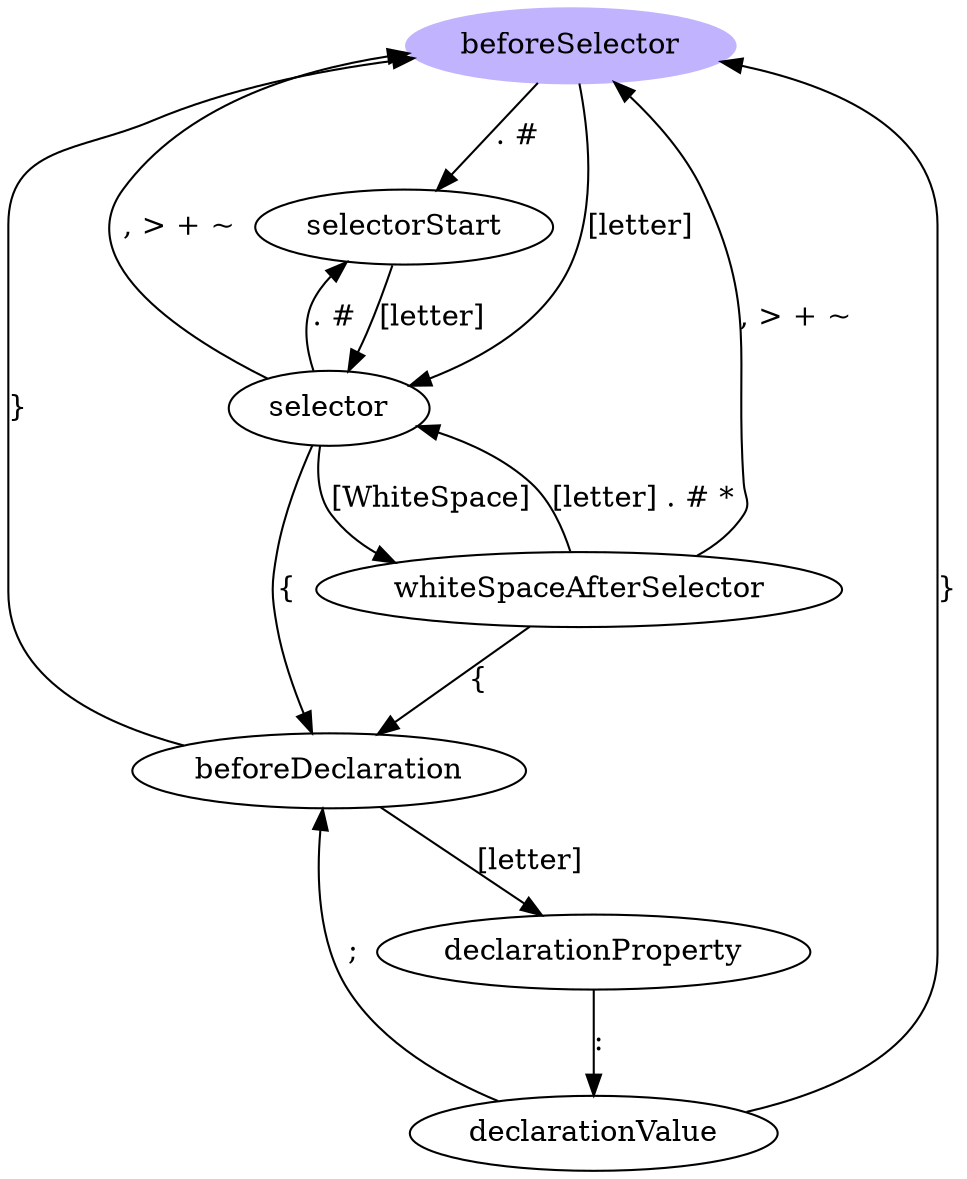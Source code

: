 // . # >
digraph lexicalParser {
  beforeSelector[style=filled,color=".7 .3 1.0"]
  beforeSelector -> selectorStart [label=". #"];
  beforeSelector -> selector [label="[letter]"];
  selectorStart -> selector [label="[letter]"];
  selector -> beforeSelector [label=", > + ~"];
  selector -> whiteSpaceAfterSelector [label="[WhiteSpace]"];
  selector -> beforeDeclaration [label="{"]
  selector -> selectorStart [label=". #"]
  whiteSpaceAfterSelector -> beforeSelector[label=", > + ~"];
  whiteSpaceAfterSelector -> beforeDeclaration[label="{"];
  whiteSpaceAfterSelector -> selector[label="[letter] . # *"];
  beforeDeclaration -> declarationProperty [label="[letter]"]
  beforeDeclaration -> beforeSelector [label="}"]
  declarationProperty -> declarationValue [label=":"]
  declarationValue -> beforeDeclaration [label=";"]
  declarationValue -> beforeSelector [label="}"]
}
